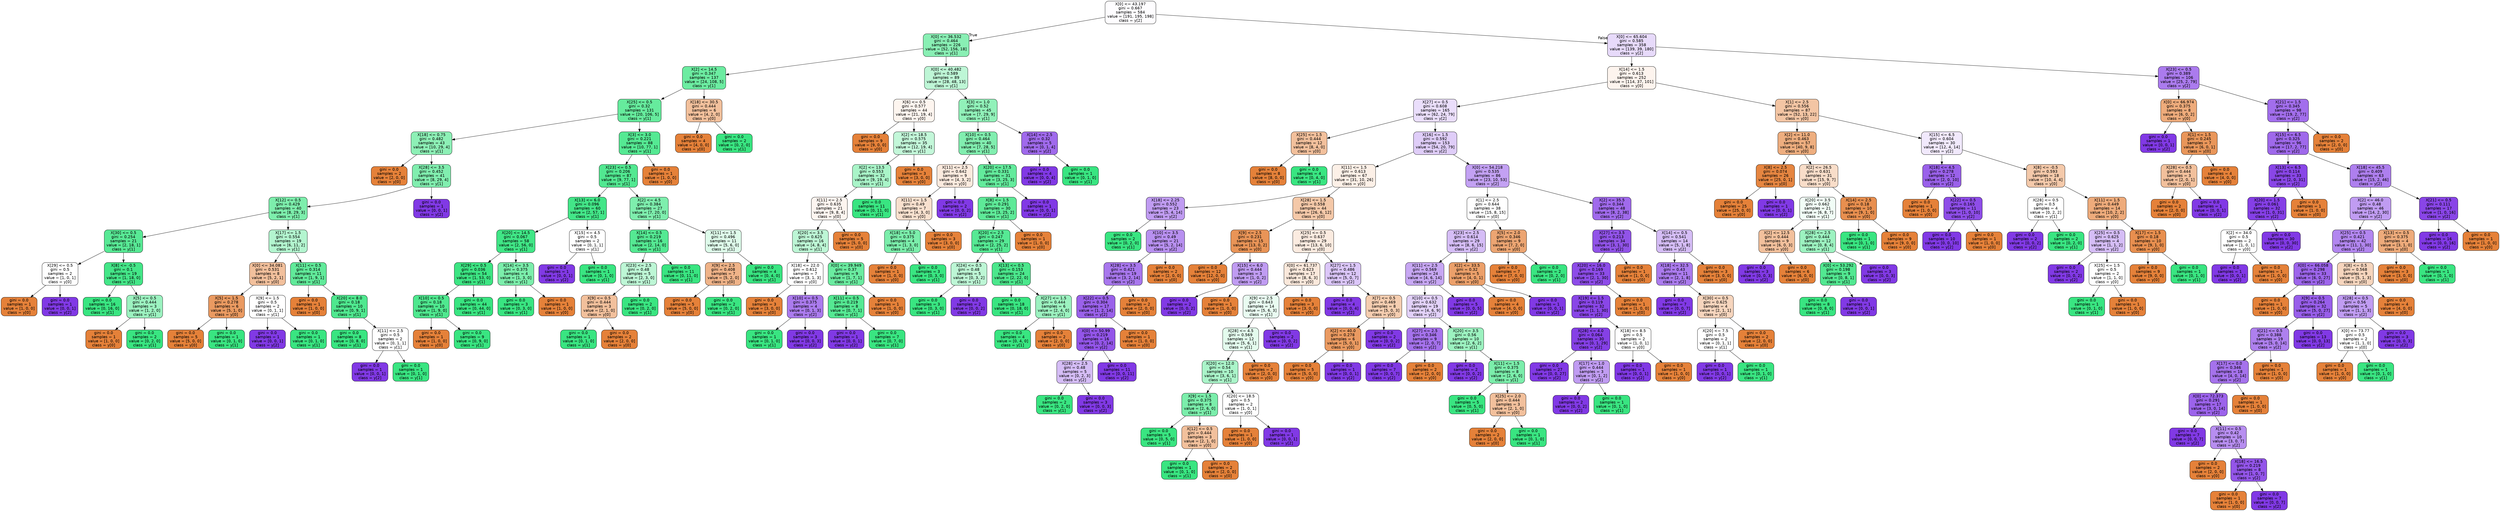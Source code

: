 digraph Tree {
node [shape=box, style="filled, rounded", color="black", fontname=helvetica] ;
edge [fontname=helvetica] ;
0 [label="X[0] <= 43.197\ngini = 0.667\nsamples = 584\nvalue = [191, 195, 198]\nclass = y[2]", fillcolor="#fefdff"] ;
1 [label="X[0] <= 36.532\ngini = 0.464\nsamples = 226\nvalue = [52, 156, 18]\nclass = y[1]", fillcolor="#89efb4"] ;
0 -> 1 [labeldistance=2.5, labelangle=45, headlabel="True"] ;
2 [label="X[2] <= 14.5\ngini = 0.347\nsamples = 137\nvalue = [24, 108, 5]\nclass = y[1]", fillcolor="#6ceca1"] ;
1 -> 2 ;
3 [label="X[25] <= 0.5\ngini = 0.32\nsamples = 131\nvalue = [20, 106, 5]\nclass = y[1]", fillcolor="#66eb9d"] ;
2 -> 3 ;
4 [label="X[18] <= 0.75\ngini = 0.482\nsamples = 43\nvalue = [10, 29, 4]\nclass = y[1]", fillcolor="#8df0b6"] ;
3 -> 4 ;
5 [label="gini = 0.0\nsamples = 2\nvalue = [2, 0, 0]\nclass = y[0]", fillcolor="#e58139"] ;
4 -> 5 ;
6 [label="X[28] <= 3.5\ngini = 0.452\nsamples = 41\nvalue = [8, 29, 4]\nclass = y[1]", fillcolor="#81eeaf"] ;
4 -> 6 ;
7 [label="X[12] <= 0.5\ngini = 0.429\nsamples = 40\nvalue = [8, 29, 3]\nclass = y[1]", fillcolor="#7deeac"] ;
6 -> 7 ;
8 [label="X[30] <= 0.5\ngini = 0.254\nsamples = 21\nvalue = [2, 18, 1]\nclass = y[1]", fillcolor="#58e995"] ;
7 -> 8 ;
9 [label="X[29] <= 0.5\ngini = 0.5\nsamples = 2\nvalue = [1, 0, 1]\nclass = y[0]", fillcolor="#ffffff"] ;
8 -> 9 ;
10 [label="gini = 0.0\nsamples = 1\nvalue = [1, 0, 0]\nclass = y[0]", fillcolor="#e58139"] ;
9 -> 10 ;
11 [label="gini = 0.0\nsamples = 1\nvalue = [0, 0, 1]\nclass = y[2]", fillcolor="#8139e5"] ;
9 -> 11 ;
12 [label="X[8] <= -0.5\ngini = 0.1\nsamples = 19\nvalue = [1, 18, 0]\nclass = y[1]", fillcolor="#44e688"] ;
8 -> 12 ;
13 [label="gini = 0.0\nsamples = 16\nvalue = [0, 16, 0]\nclass = y[1]", fillcolor="#39e581"] ;
12 -> 13 ;
14 [label="X[5] <= 0.5\ngini = 0.444\nsamples = 3\nvalue = [1, 2, 0]\nclass = y[1]", fillcolor="#9cf2c0"] ;
12 -> 14 ;
15 [label="gini = 0.0\nsamples = 1\nvalue = [1, 0, 0]\nclass = y[0]", fillcolor="#e58139"] ;
14 -> 15 ;
16 [label="gini = 0.0\nsamples = 2\nvalue = [0, 2, 0]\nclass = y[1]", fillcolor="#39e581"] ;
14 -> 16 ;
17 [label="X[17] <= 1.5\ngini = 0.554\nsamples = 19\nvalue = [6, 11, 2]\nclass = y[1]", fillcolor="#b3f5cf"] ;
7 -> 17 ;
18 [label="X[0] <= 34.081\ngini = 0.531\nsamples = 8\nvalue = [5, 2, 1]\nclass = y[0]", fillcolor="#f2c09c"] ;
17 -> 18 ;
19 [label="X[5] <= 1.5\ngini = 0.278\nsamples = 6\nvalue = [5, 1, 0]\nclass = y[0]", fillcolor="#ea9a61"] ;
18 -> 19 ;
20 [label="gini = 0.0\nsamples = 5\nvalue = [5, 0, 0]\nclass = y[0]", fillcolor="#e58139"] ;
19 -> 20 ;
21 [label="gini = 0.0\nsamples = 1\nvalue = [0, 1, 0]\nclass = y[1]", fillcolor="#39e581"] ;
19 -> 21 ;
22 [label="X[9] <= 1.5\ngini = 0.5\nsamples = 2\nvalue = [0, 1, 1]\nclass = y[1]", fillcolor="#ffffff"] ;
18 -> 22 ;
23 [label="gini = 0.0\nsamples = 1\nvalue = [0, 0, 1]\nclass = y[2]", fillcolor="#8139e5"] ;
22 -> 23 ;
24 [label="gini = 0.0\nsamples = 1\nvalue = [0, 1, 0]\nclass = y[1]", fillcolor="#39e581"] ;
22 -> 24 ;
25 [label="X[11] <= 0.5\ngini = 0.314\nsamples = 11\nvalue = [1, 9, 1]\nclass = y[1]", fillcolor="#61ea9a"] ;
17 -> 25 ;
26 [label="gini = 0.0\nsamples = 1\nvalue = [1, 0, 0]\nclass = y[0]", fillcolor="#e58139"] ;
25 -> 26 ;
27 [label="X[20] <= 8.0\ngini = 0.18\nsamples = 10\nvalue = [0, 9, 1]\nclass = y[1]", fillcolor="#4fe88f"] ;
25 -> 27 ;
28 [label="gini = 0.0\nsamples = 8\nvalue = [0, 8, 0]\nclass = y[1]", fillcolor="#39e581"] ;
27 -> 28 ;
29 [label="X[11] <= 2.5\ngini = 0.5\nsamples = 2\nvalue = [0, 1, 1]\nclass = y[1]", fillcolor="#ffffff"] ;
27 -> 29 ;
30 [label="gini = 0.0\nsamples = 1\nvalue = [0, 0, 1]\nclass = y[2]", fillcolor="#8139e5"] ;
29 -> 30 ;
31 [label="gini = 0.0\nsamples = 1\nvalue = [0, 1, 0]\nclass = y[1]", fillcolor="#39e581"] ;
29 -> 31 ;
32 [label="gini = 0.0\nsamples = 1\nvalue = [0, 0, 1]\nclass = y[2]", fillcolor="#8139e5"] ;
6 -> 32 ;
33 [label="X[3] <= 3.0\ngini = 0.221\nsamples = 88\nvalue = [10, 77, 1]\nclass = y[1]", fillcolor="#55e993"] ;
3 -> 33 ;
34 [label="X[23] <= 0.5\ngini = 0.206\nsamples = 87\nvalue = [9, 77, 1]\nclass = y[1]", fillcolor="#52e891"] ;
33 -> 34 ;
35 [label="X[13] <= 6.0\ngini = 0.096\nsamples = 60\nvalue = [2, 57, 1]\nclass = y[1]", fillcolor="#43e688"] ;
34 -> 35 ;
36 [label="X[20] <= 14.5\ngini = 0.067\nsamples = 58\nvalue = [2, 56, 0]\nclass = y[1]", fillcolor="#40e686"] ;
35 -> 36 ;
37 [label="X[29] <= 0.5\ngini = 0.036\nsamples = 54\nvalue = [1, 53, 0]\nclass = y[1]", fillcolor="#3de583"] ;
36 -> 37 ;
38 [label="X[10] <= 0.5\ngini = 0.18\nsamples = 10\nvalue = [1, 9, 0]\nclass = y[1]", fillcolor="#4fe88f"] ;
37 -> 38 ;
39 [label="gini = 0.0\nsamples = 1\nvalue = [1, 0, 0]\nclass = y[0]", fillcolor="#e58139"] ;
38 -> 39 ;
40 [label="gini = 0.0\nsamples = 9\nvalue = [0, 9, 0]\nclass = y[1]", fillcolor="#39e581"] ;
38 -> 40 ;
41 [label="gini = 0.0\nsamples = 44\nvalue = [0, 44, 0]\nclass = y[1]", fillcolor="#39e581"] ;
37 -> 41 ;
42 [label="X[14] <= 3.5\ngini = 0.375\nsamples = 4\nvalue = [1, 3, 0]\nclass = y[1]", fillcolor="#7beeab"] ;
36 -> 42 ;
43 [label="gini = 0.0\nsamples = 3\nvalue = [0, 3, 0]\nclass = y[1]", fillcolor="#39e581"] ;
42 -> 43 ;
44 [label="gini = 0.0\nsamples = 1\nvalue = [1, 0, 0]\nclass = y[0]", fillcolor="#e58139"] ;
42 -> 44 ;
45 [label="X[15] <= 4.5\ngini = 0.5\nsamples = 2\nvalue = [0, 1, 1]\nclass = y[1]", fillcolor="#ffffff"] ;
35 -> 45 ;
46 [label="gini = 0.0\nsamples = 1\nvalue = [0, 0, 1]\nclass = y[2]", fillcolor="#8139e5"] ;
45 -> 46 ;
47 [label="gini = 0.0\nsamples = 1\nvalue = [0, 1, 0]\nclass = y[1]", fillcolor="#39e581"] ;
45 -> 47 ;
48 [label="X[2] <= 4.5\ngini = 0.384\nsamples = 27\nvalue = [7, 20, 0]\nclass = y[1]", fillcolor="#7eeead"] ;
34 -> 48 ;
49 [label="X[14] <= 0.5\ngini = 0.219\nsamples = 16\nvalue = [2, 14, 0]\nclass = y[1]", fillcolor="#55e993"] ;
48 -> 49 ;
50 [label="X[23] <= 2.5\ngini = 0.48\nsamples = 5\nvalue = [2, 3, 0]\nclass = y[1]", fillcolor="#bdf6d5"] ;
49 -> 50 ;
51 [label="X[9] <= 0.5\ngini = 0.444\nsamples = 3\nvalue = [2, 1, 0]\nclass = y[0]", fillcolor="#f2c09c"] ;
50 -> 51 ;
52 [label="gini = 0.0\nsamples = 1\nvalue = [0, 1, 0]\nclass = y[1]", fillcolor="#39e581"] ;
51 -> 52 ;
53 [label="gini = 0.0\nsamples = 2\nvalue = [2, 0, 0]\nclass = y[0]", fillcolor="#e58139"] ;
51 -> 53 ;
54 [label="gini = 0.0\nsamples = 2\nvalue = [0, 2, 0]\nclass = y[1]", fillcolor="#39e581"] ;
50 -> 54 ;
55 [label="gini = 0.0\nsamples = 11\nvalue = [0, 11, 0]\nclass = y[1]", fillcolor="#39e581"] ;
49 -> 55 ;
56 [label="X[11] <= 1.5\ngini = 0.496\nsamples = 11\nvalue = [5, 6, 0]\nclass = y[1]", fillcolor="#defbea"] ;
48 -> 56 ;
57 [label="X[9] <= 2.5\ngini = 0.408\nsamples = 7\nvalue = [5, 2, 0]\nclass = y[0]", fillcolor="#efb388"] ;
56 -> 57 ;
58 [label="gini = 0.0\nsamples = 5\nvalue = [5, 0, 0]\nclass = y[0]", fillcolor="#e58139"] ;
57 -> 58 ;
59 [label="gini = 0.0\nsamples = 2\nvalue = [0, 2, 0]\nclass = y[1]", fillcolor="#39e581"] ;
57 -> 59 ;
60 [label="gini = 0.0\nsamples = 4\nvalue = [0, 4, 0]\nclass = y[1]", fillcolor="#39e581"] ;
56 -> 60 ;
61 [label="gini = 0.0\nsamples = 1\nvalue = [1, 0, 0]\nclass = y[0]", fillcolor="#e58139"] ;
33 -> 61 ;
62 [label="X[18] <= 30.5\ngini = 0.444\nsamples = 6\nvalue = [4, 2, 0]\nclass = y[0]", fillcolor="#f2c09c"] ;
2 -> 62 ;
63 [label="gini = 0.0\nsamples = 4\nvalue = [4, 0, 0]\nclass = y[0]", fillcolor="#e58139"] ;
62 -> 63 ;
64 [label="gini = 0.0\nsamples = 2\nvalue = [0, 2, 0]\nclass = y[1]", fillcolor="#39e581"] ;
62 -> 64 ;
65 [label="X[0] <= 40.482\ngini = 0.589\nsamples = 89\nvalue = [28, 48, 13]\nclass = y[1]", fillcolor="#bef6d6"] ;
1 -> 65 ;
66 [label="X[6] <= 0.5\ngini = 0.577\nsamples = 44\nvalue = [21, 19, 4]\nclass = y[0]", fillcolor="#fdf5ef"] ;
65 -> 66 ;
67 [label="gini = 0.0\nsamples = 9\nvalue = [9, 0, 0]\nclass = y[0]", fillcolor="#e58139"] ;
66 -> 67 ;
68 [label="X[2] <= 18.5\ngini = 0.575\nsamples = 35\nvalue = [12, 19, 4]\nclass = y[1]", fillcolor="#c3f7d9"] ;
66 -> 68 ;
69 [label="X[2] <= 13.5\ngini = 0.553\nsamples = 32\nvalue = [9, 19, 4]\nclass = y[1]", fillcolor="#a9f4c8"] ;
68 -> 69 ;
70 [label="X[11] <= 2.5\ngini = 0.635\nsamples = 21\nvalue = [9, 8, 4]\nclass = y[0]", fillcolor="#fdf5f0"] ;
69 -> 70 ;
71 [label="X[20] <= 3.5\ngini = 0.625\nsamples = 16\nvalue = [4, 8, 4]\nclass = y[1]", fillcolor="#bdf6d5"] ;
70 -> 71 ;
72 [label="X[18] <= 22.0\ngini = 0.612\nsamples = 7\nvalue = [3, 1, 3]\nclass = y[0]", fillcolor="#ffffff"] ;
71 -> 72 ;
73 [label="gini = 0.0\nsamples = 3\nvalue = [3, 0, 0]\nclass = y[0]", fillcolor="#e58139"] ;
72 -> 73 ;
74 [label="X[10] <= 0.5\ngini = 0.375\nsamples = 4\nvalue = [0, 1, 3]\nclass = y[2]", fillcolor="#ab7bee"] ;
72 -> 74 ;
75 [label="gini = 0.0\nsamples = 1\nvalue = [0, 1, 0]\nclass = y[1]", fillcolor="#39e581"] ;
74 -> 75 ;
76 [label="gini = 0.0\nsamples = 3\nvalue = [0, 0, 3]\nclass = y[2]", fillcolor="#8139e5"] ;
74 -> 76 ;
77 [label="X[0] <= 39.949\ngini = 0.37\nsamples = 9\nvalue = [1, 7, 1]\nclass = y[1]", fillcolor="#6aeca0"] ;
71 -> 77 ;
78 [label="X[11] <= 0.5\ngini = 0.219\nsamples = 8\nvalue = [0, 7, 1]\nclass = y[1]", fillcolor="#55e993"] ;
77 -> 78 ;
79 [label="gini = 0.0\nsamples = 1\nvalue = [0, 0, 1]\nclass = y[2]", fillcolor="#8139e5"] ;
78 -> 79 ;
80 [label="gini = 0.0\nsamples = 7\nvalue = [0, 7, 0]\nclass = y[1]", fillcolor="#39e581"] ;
78 -> 80 ;
81 [label="gini = 0.0\nsamples = 1\nvalue = [1, 0, 0]\nclass = y[0]", fillcolor="#e58139"] ;
77 -> 81 ;
82 [label="gini = 0.0\nsamples = 5\nvalue = [5, 0, 0]\nclass = y[0]", fillcolor="#e58139"] ;
70 -> 82 ;
83 [label="gini = 0.0\nsamples = 11\nvalue = [0, 11, 0]\nclass = y[1]", fillcolor="#39e581"] ;
69 -> 83 ;
84 [label="gini = 0.0\nsamples = 3\nvalue = [3, 0, 0]\nclass = y[0]", fillcolor="#e58139"] ;
68 -> 84 ;
85 [label="X[3] <= 1.0\ngini = 0.52\nsamples = 45\nvalue = [7, 29, 9]\nclass = y[1]", fillcolor="#91f1b9"] ;
65 -> 85 ;
86 [label="X[10] <= 0.5\ngini = 0.464\nsamples = 40\nvalue = [7, 28, 5]\nclass = y[1]", fillcolor="#81eeaf"] ;
85 -> 86 ;
87 [label="X[11] <= 2.5\ngini = 0.642\nsamples = 9\nvalue = [4, 3, 2]\nclass = y[0]", fillcolor="#fbeade"] ;
86 -> 87 ;
88 [label="X[11] <= 1.5\ngini = 0.49\nsamples = 7\nvalue = [4, 3, 0]\nclass = y[0]", fillcolor="#f8e0ce"] ;
87 -> 88 ;
89 [label="X[18] <= 5.0\ngini = 0.375\nsamples = 4\nvalue = [1, 3, 0]\nclass = y[1]", fillcolor="#7beeab"] ;
88 -> 89 ;
90 [label="gini = 0.0\nsamples = 1\nvalue = [1, 0, 0]\nclass = y[0]", fillcolor="#e58139"] ;
89 -> 90 ;
91 [label="gini = 0.0\nsamples = 3\nvalue = [0, 3, 0]\nclass = y[1]", fillcolor="#39e581"] ;
89 -> 91 ;
92 [label="gini = 0.0\nsamples = 3\nvalue = [3, 0, 0]\nclass = y[0]", fillcolor="#e58139"] ;
88 -> 92 ;
93 [label="gini = 0.0\nsamples = 2\nvalue = [0, 0, 2]\nclass = y[2]", fillcolor="#8139e5"] ;
87 -> 93 ;
94 [label="X[20] <= 17.5\ngini = 0.331\nsamples = 31\nvalue = [3, 25, 3]\nclass = y[1]", fillcolor="#63eb9c"] ;
86 -> 94 ;
95 [label="X[8] <= 1.5\ngini = 0.291\nsamples = 30\nvalue = [3, 25, 2]\nclass = y[1]", fillcolor="#5eea98"] ;
94 -> 95 ;
96 [label="X[20] <= 2.5\ngini = 0.247\nsamples = 29\nvalue = [2, 25, 2]\nclass = y[1]", fillcolor="#56e994"] ;
95 -> 96 ;
97 [label="X[24] <= 0.5\ngini = 0.48\nsamples = 5\nvalue = [0, 3, 2]\nclass = y[1]", fillcolor="#bdf6d5"] ;
96 -> 97 ;
98 [label="gini = 0.0\nsamples = 3\nvalue = [0, 3, 0]\nclass = y[1]", fillcolor="#39e581"] ;
97 -> 98 ;
99 [label="gini = 0.0\nsamples = 2\nvalue = [0, 0, 2]\nclass = y[2]", fillcolor="#8139e5"] ;
97 -> 99 ;
100 [label="X[13] <= 0.5\ngini = 0.153\nsamples = 24\nvalue = [2, 22, 0]\nclass = y[1]", fillcolor="#4be78c"] ;
96 -> 100 ;
101 [label="gini = 0.0\nsamples = 18\nvalue = [0, 18, 0]\nclass = y[1]", fillcolor="#39e581"] ;
100 -> 101 ;
102 [label="X[27] <= 1.5\ngini = 0.444\nsamples = 6\nvalue = [2, 4, 0]\nclass = y[1]", fillcolor="#9cf2c0"] ;
100 -> 102 ;
103 [label="gini = 0.0\nsamples = 4\nvalue = [0, 4, 0]\nclass = y[1]", fillcolor="#39e581"] ;
102 -> 103 ;
104 [label="gini = 0.0\nsamples = 2\nvalue = [2, 0, 0]\nclass = y[0]", fillcolor="#e58139"] ;
102 -> 104 ;
105 [label="gini = 0.0\nsamples = 1\nvalue = [1, 0, 0]\nclass = y[0]", fillcolor="#e58139"] ;
95 -> 105 ;
106 [label="gini = 0.0\nsamples = 1\nvalue = [0, 0, 1]\nclass = y[2]", fillcolor="#8139e5"] ;
94 -> 106 ;
107 [label="X[14] <= 2.5\ngini = 0.32\nsamples = 5\nvalue = [0, 1, 4]\nclass = y[2]", fillcolor="#a06aec"] ;
85 -> 107 ;
108 [label="gini = 0.0\nsamples = 4\nvalue = [0, 0, 4]\nclass = y[2]", fillcolor="#8139e5"] ;
107 -> 108 ;
109 [label="gini = 0.0\nsamples = 1\nvalue = [0, 1, 0]\nclass = y[1]", fillcolor="#39e581"] ;
107 -> 109 ;
110 [label="X[0] <= 65.604\ngini = 0.585\nsamples = 358\nvalue = [139, 39, 180]\nclass = y[2]", fillcolor="#e7dafa"] ;
0 -> 110 [labeldistance=2.5, labelangle=-45, headlabel="False"] ;
111 [label="X[14] <= 1.5\ngini = 0.613\nsamples = 252\nvalue = [114, 37, 101]\nclass = y[0]", fillcolor="#fdf4ee"] ;
110 -> 111 ;
112 [label="X[27] <= 0.5\ngini = 0.608\nsamples = 165\nvalue = [62, 24, 79]\nclass = y[2]", fillcolor="#eadefb"] ;
111 -> 112 ;
113 [label="X[25] <= 1.5\ngini = 0.444\nsamples = 12\nvalue = [8, 4, 0]\nclass = y[0]", fillcolor="#f2c09c"] ;
112 -> 113 ;
114 [label="gini = 0.0\nsamples = 8\nvalue = [8, 0, 0]\nclass = y[0]", fillcolor="#e58139"] ;
113 -> 114 ;
115 [label="gini = 0.0\nsamples = 4\nvalue = [0, 4, 0]\nclass = y[1]", fillcolor="#39e581"] ;
113 -> 115 ;
116 [label="X[16] <= 1.5\ngini = 0.592\nsamples = 153\nvalue = [54, 20, 79]\nclass = y[2]", fillcolor="#dfcdf8"] ;
112 -> 116 ;
117 [label="X[11] <= 1.5\ngini = 0.613\nsamples = 67\nvalue = [31, 10, 26]\nclass = y[0]", fillcolor="#fcf0e7"] ;
116 -> 117 ;
118 [label="X[18] <= 2.25\ngini = 0.552\nsamples = 23\nvalue = [5, 4, 14]\nclass = y[2]", fillcolor="#c09cf2"] ;
117 -> 118 ;
119 [label="gini = 0.0\nsamples = 2\nvalue = [0, 2, 0]\nclass = y[1]", fillcolor="#39e581"] ;
118 -> 119 ;
120 [label="X[10] <= 3.5\ngini = 0.49\nsamples = 21\nvalue = [5, 2, 14]\nclass = y[2]", fillcolor="#b890f0"] ;
118 -> 120 ;
121 [label="X[28] <= 3.5\ngini = 0.421\nsamples = 19\nvalue = [3, 2, 14]\nclass = y[2]", fillcolor="#a877ed"] ;
120 -> 121 ;
122 [label="X[22] <= 0.5\ngini = 0.304\nsamples = 17\nvalue = [1, 2, 14]\nclass = y[2]", fillcolor="#9a61ea"] ;
121 -> 122 ;
123 [label="X[0] <= 50.99\ngini = 0.219\nsamples = 16\nvalue = [0, 2, 14]\nclass = y[2]", fillcolor="#9355e9"] ;
122 -> 123 ;
124 [label="X[28] <= 2.5\ngini = 0.48\nsamples = 5\nvalue = [0, 2, 3]\nclass = y[2]", fillcolor="#d5bdf6"] ;
123 -> 124 ;
125 [label="gini = 0.0\nsamples = 2\nvalue = [0, 2, 0]\nclass = y[1]", fillcolor="#39e581"] ;
124 -> 125 ;
126 [label="gini = 0.0\nsamples = 3\nvalue = [0, 0, 3]\nclass = y[2]", fillcolor="#8139e5"] ;
124 -> 126 ;
127 [label="gini = 0.0\nsamples = 11\nvalue = [0, 0, 11]\nclass = y[2]", fillcolor="#8139e5"] ;
123 -> 127 ;
128 [label="gini = 0.0\nsamples = 1\nvalue = [1, 0, 0]\nclass = y[0]", fillcolor="#e58139"] ;
122 -> 128 ;
129 [label="gini = 0.0\nsamples = 2\nvalue = [2, 0, 0]\nclass = y[0]", fillcolor="#e58139"] ;
121 -> 129 ;
130 [label="gini = 0.0\nsamples = 2\nvalue = [2, 0, 0]\nclass = y[0]", fillcolor="#e58139"] ;
120 -> 130 ;
131 [label="X[28] <= 1.5\ngini = 0.558\nsamples = 44\nvalue = [26, 6, 12]\nclass = y[0]", fillcolor="#f4c8a8"] ;
117 -> 131 ;
132 [label="X[9] <= 2.5\ngini = 0.231\nsamples = 15\nvalue = [13, 0, 2]\nclass = y[0]", fillcolor="#e99457"] ;
131 -> 132 ;
133 [label="gini = 0.0\nsamples = 12\nvalue = [12, 0, 0]\nclass = y[0]", fillcolor="#e58139"] ;
132 -> 133 ;
134 [label="X[15] <= 6.0\ngini = 0.444\nsamples = 3\nvalue = [1, 0, 2]\nclass = y[2]", fillcolor="#c09cf2"] ;
132 -> 134 ;
135 [label="gini = 0.0\nsamples = 2\nvalue = [0, 0, 2]\nclass = y[2]", fillcolor="#8139e5"] ;
134 -> 135 ;
136 [label="gini = 0.0\nsamples = 1\nvalue = [1, 0, 0]\nclass = y[0]", fillcolor="#e58139"] ;
134 -> 136 ;
137 [label="X[25] <= 0.5\ngini = 0.637\nsamples = 29\nvalue = [13, 6, 10]\nclass = y[0]", fillcolor="#fbebe0"] ;
131 -> 137 ;
138 [label="X[0] <= 61.737\ngini = 0.623\nsamples = 17\nvalue = [8, 6, 3]\nclass = y[0]", fillcolor="#fae8db"] ;
137 -> 138 ;
139 [label="X[9] <= 2.5\ngini = 0.643\nsamples = 14\nvalue = [5, 6, 3]\nclass = y[1]", fillcolor="#e9fcf1"] ;
138 -> 139 ;
140 [label="X[28] <= 4.5\ngini = 0.569\nsamples = 12\nvalue = [5, 6, 1]\nclass = y[1]", fillcolor="#e3fbed"] ;
139 -> 140 ;
141 [label="X[20] <= 12.0\ngini = 0.54\nsamples = 10\nvalue = [3, 6, 1]\nclass = y[1]", fillcolor="#aaf4c9"] ;
140 -> 141 ;
142 [label="X[9] <= 1.5\ngini = 0.375\nsamples = 8\nvalue = [2, 6, 0]\nclass = y[1]", fillcolor="#7beeab"] ;
141 -> 142 ;
143 [label="gini = 0.0\nsamples = 5\nvalue = [0, 5, 0]\nclass = y[1]", fillcolor="#39e581"] ;
142 -> 143 ;
144 [label="X[12] <= 0.5\ngini = 0.444\nsamples = 3\nvalue = [2, 1, 0]\nclass = y[0]", fillcolor="#f2c09c"] ;
142 -> 144 ;
145 [label="gini = 0.0\nsamples = 1\nvalue = [0, 1, 0]\nclass = y[1]", fillcolor="#39e581"] ;
144 -> 145 ;
146 [label="gini = 0.0\nsamples = 2\nvalue = [2, 0, 0]\nclass = y[0]", fillcolor="#e58139"] ;
144 -> 146 ;
147 [label="X[20] <= 18.5\ngini = 0.5\nsamples = 2\nvalue = [1, 0, 1]\nclass = y[0]", fillcolor="#ffffff"] ;
141 -> 147 ;
148 [label="gini = 0.0\nsamples = 1\nvalue = [1, 0, 0]\nclass = y[0]", fillcolor="#e58139"] ;
147 -> 148 ;
149 [label="gini = 0.0\nsamples = 1\nvalue = [0, 0, 1]\nclass = y[2]", fillcolor="#8139e5"] ;
147 -> 149 ;
150 [label="gini = 0.0\nsamples = 2\nvalue = [2, 0, 0]\nclass = y[0]", fillcolor="#e58139"] ;
140 -> 150 ;
151 [label="gini = 0.0\nsamples = 2\nvalue = [0, 0, 2]\nclass = y[2]", fillcolor="#8139e5"] ;
139 -> 151 ;
152 [label="gini = 0.0\nsamples = 3\nvalue = [3, 0, 0]\nclass = y[0]", fillcolor="#e58139"] ;
138 -> 152 ;
153 [label="X[27] <= 1.5\ngini = 0.486\nsamples = 12\nvalue = [5, 0, 7]\nclass = y[2]", fillcolor="#dbc6f8"] ;
137 -> 153 ;
154 [label="gini = 0.0\nsamples = 4\nvalue = [0, 0, 4]\nclass = y[2]", fillcolor="#8139e5"] ;
153 -> 154 ;
155 [label="X[7] <= 0.5\ngini = 0.469\nsamples = 8\nvalue = [5, 0, 3]\nclass = y[0]", fillcolor="#f5cdb0"] ;
153 -> 155 ;
156 [label="X[2] <= 40.0\ngini = 0.278\nsamples = 6\nvalue = [5, 0, 1]\nclass = y[0]", fillcolor="#ea9a61"] ;
155 -> 156 ;
157 [label="gini = 0.0\nsamples = 5\nvalue = [5, 0, 0]\nclass = y[0]", fillcolor="#e58139"] ;
156 -> 157 ;
158 [label="gini = 0.0\nsamples = 1\nvalue = [0, 0, 1]\nclass = y[2]", fillcolor="#8139e5"] ;
156 -> 158 ;
159 [label="gini = 0.0\nsamples = 2\nvalue = [0, 0, 2]\nclass = y[2]", fillcolor="#8139e5"] ;
155 -> 159 ;
160 [label="X[0] <= 54.218\ngini = 0.535\nsamples = 86\nvalue = [23, 10, 53]\nclass = y[2]", fillcolor="#c3a1f3"] ;
116 -> 160 ;
161 [label="X[1] <= 2.5\ngini = 0.644\nsamples = 38\nvalue = [15, 8, 15]\nclass = y[0]", fillcolor="#ffffff"] ;
160 -> 161 ;
162 [label="X[23] <= 2.5\ngini = 0.614\nsamples = 29\nvalue = [8, 6, 15]\nclass = y[2]", fillcolor="#d5bdf6"] ;
161 -> 162 ;
163 [label="X[11] <= 2.5\ngini = 0.569\nsamples = 24\nvalue = [4, 6, 14]\nclass = y[2]", fillcolor="#c7a7f3"] ;
162 -> 163 ;
164 [label="X[10] <= 0.5\ngini = 0.632\nsamples = 19\nvalue = [4, 6, 9]\nclass = y[2]", fillcolor="#e2d1f9"] ;
163 -> 164 ;
165 [label="X[27] <= 2.5\ngini = 0.346\nsamples = 9\nvalue = [2, 0, 7]\nclass = y[2]", fillcolor="#a572ec"] ;
164 -> 165 ;
166 [label="gini = 0.0\nsamples = 7\nvalue = [0, 0, 7]\nclass = y[2]", fillcolor="#8139e5"] ;
165 -> 166 ;
167 [label="gini = 0.0\nsamples = 2\nvalue = [2, 0, 0]\nclass = y[0]", fillcolor="#e58139"] ;
165 -> 167 ;
168 [label="X[20] <= 3.5\ngini = 0.56\nsamples = 10\nvalue = [2, 6, 2]\nclass = y[1]", fillcolor="#9cf2c0"] ;
164 -> 168 ;
169 [label="gini = 0.0\nsamples = 2\nvalue = [0, 0, 2]\nclass = y[2]", fillcolor="#8139e5"] ;
168 -> 169 ;
170 [label="X[11] <= 1.5\ngini = 0.375\nsamples = 8\nvalue = [2, 6, 0]\nclass = y[1]", fillcolor="#7beeab"] ;
168 -> 170 ;
171 [label="gini = 0.0\nsamples = 5\nvalue = [0, 5, 0]\nclass = y[1]", fillcolor="#39e581"] ;
170 -> 171 ;
172 [label="X[25] <= 2.0\ngini = 0.444\nsamples = 3\nvalue = [2, 1, 0]\nclass = y[0]", fillcolor="#f2c09c"] ;
170 -> 172 ;
173 [label="gini = 0.0\nsamples = 2\nvalue = [2, 0, 0]\nclass = y[0]", fillcolor="#e58139"] ;
172 -> 173 ;
174 [label="gini = 0.0\nsamples = 1\nvalue = [0, 1, 0]\nclass = y[1]", fillcolor="#39e581"] ;
172 -> 174 ;
175 [label="gini = 0.0\nsamples = 5\nvalue = [0, 0, 5]\nclass = y[2]", fillcolor="#8139e5"] ;
163 -> 175 ;
176 [label="X[2] <= 33.5\ngini = 0.32\nsamples = 5\nvalue = [4, 0, 1]\nclass = y[0]", fillcolor="#eca06a"] ;
162 -> 176 ;
177 [label="gini = 0.0\nsamples = 4\nvalue = [4, 0, 0]\nclass = y[0]", fillcolor="#e58139"] ;
176 -> 177 ;
178 [label="gini = 0.0\nsamples = 1\nvalue = [0, 0, 1]\nclass = y[2]", fillcolor="#8139e5"] ;
176 -> 178 ;
179 [label="X[5] <= 2.0\ngini = 0.346\nsamples = 9\nvalue = [7, 2, 0]\nclass = y[0]", fillcolor="#eca572"] ;
161 -> 179 ;
180 [label="gini = 0.0\nsamples = 7\nvalue = [7, 0, 0]\nclass = y[0]", fillcolor="#e58139"] ;
179 -> 180 ;
181 [label="gini = 0.0\nsamples = 2\nvalue = [0, 2, 0]\nclass = y[1]", fillcolor="#39e581"] ;
179 -> 181 ;
182 [label="X[2] <= 35.5\ngini = 0.344\nsamples = 48\nvalue = [8, 2, 38]\nclass = y[2]", fillcolor="#a06aec"] ;
160 -> 182 ;
183 [label="X[27] <= 3.5\ngini = 0.213\nsamples = 34\nvalue = [3, 1, 30]\nclass = y[2]", fillcolor="#9153e8"] ;
182 -> 183 ;
184 [label="X[20] <= 16.0\ngini = 0.169\nsamples = 33\nvalue = [2, 1, 30]\nclass = y[2]", fillcolor="#8d4ce8"] ;
183 -> 184 ;
185 [label="X[19] <= 1.5\ngini = 0.119\nsamples = 32\nvalue = [1, 1, 30]\nclass = y[2]", fillcolor="#8946e7"] ;
184 -> 185 ;
186 [label="X[28] <= 4.0\ngini = 0.064\nsamples = 30\nvalue = [0, 1, 29]\nclass = y[2]", fillcolor="#8540e6"] ;
185 -> 186 ;
187 [label="gini = 0.0\nsamples = 27\nvalue = [0, 0, 27]\nclass = y[2]", fillcolor="#8139e5"] ;
186 -> 187 ;
188 [label="X[17] <= 1.0\ngini = 0.444\nsamples = 3\nvalue = [0, 1, 2]\nclass = y[2]", fillcolor="#c09cf2"] ;
186 -> 188 ;
189 [label="gini = 0.0\nsamples = 2\nvalue = [0, 0, 2]\nclass = y[2]", fillcolor="#8139e5"] ;
188 -> 189 ;
190 [label="gini = 0.0\nsamples = 1\nvalue = [0, 1, 0]\nclass = y[1]", fillcolor="#39e581"] ;
188 -> 190 ;
191 [label="X[18] <= 8.5\ngini = 0.5\nsamples = 2\nvalue = [1, 0, 1]\nclass = y[0]", fillcolor="#ffffff"] ;
185 -> 191 ;
192 [label="gini = 0.0\nsamples = 1\nvalue = [0, 0, 1]\nclass = y[2]", fillcolor="#8139e5"] ;
191 -> 192 ;
193 [label="gini = 0.0\nsamples = 1\nvalue = [1, 0, 0]\nclass = y[0]", fillcolor="#e58139"] ;
191 -> 193 ;
194 [label="gini = 0.0\nsamples = 1\nvalue = [1, 0, 0]\nclass = y[0]", fillcolor="#e58139"] ;
184 -> 194 ;
195 [label="gini = 0.0\nsamples = 1\nvalue = [1, 0, 0]\nclass = y[0]", fillcolor="#e58139"] ;
183 -> 195 ;
196 [label="X[14] <= 0.5\ngini = 0.541\nsamples = 14\nvalue = [5, 1, 8]\nclass = y[2]", fillcolor="#d5bdf6"] ;
182 -> 196 ;
197 [label="X[18] <= 32.5\ngini = 0.43\nsamples = 11\nvalue = [2, 1, 8]\nclass = y[2]", fillcolor="#ab7bee"] ;
196 -> 197 ;
198 [label="gini = 0.0\nsamples = 7\nvalue = [0, 0, 7]\nclass = y[2]", fillcolor="#8139e5"] ;
197 -> 198 ;
199 [label="X[30] <= 0.5\ngini = 0.625\nsamples = 4\nvalue = [2, 1, 1]\nclass = y[0]", fillcolor="#f6d5bd"] ;
197 -> 199 ;
200 [label="X[20] <= 7.5\ngini = 0.5\nsamples = 2\nvalue = [0, 1, 1]\nclass = y[1]", fillcolor="#ffffff"] ;
199 -> 200 ;
201 [label="gini = 0.0\nsamples = 1\nvalue = [0, 0, 1]\nclass = y[2]", fillcolor="#8139e5"] ;
200 -> 201 ;
202 [label="gini = 0.0\nsamples = 1\nvalue = [0, 1, 0]\nclass = y[1]", fillcolor="#39e581"] ;
200 -> 202 ;
203 [label="gini = 0.0\nsamples = 2\nvalue = [2, 0, 0]\nclass = y[0]", fillcolor="#e58139"] ;
199 -> 203 ;
204 [label="gini = 0.0\nsamples = 3\nvalue = [3, 0, 0]\nclass = y[0]", fillcolor="#e58139"] ;
196 -> 204 ;
205 [label="X[1] <= 2.5\ngini = 0.556\nsamples = 87\nvalue = [52, 13, 22]\nclass = y[0]", fillcolor="#f3c5a4"] ;
111 -> 205 ;
206 [label="X[2] <= 11.0\ngini = 0.463\nsamples = 57\nvalue = [40, 9, 8]\nclass = y[0]", fillcolor="#eeae7f"] ;
205 -> 206 ;
207 [label="X[8] <= 2.5\ngini = 0.074\nsamples = 26\nvalue = [25, 0, 1]\nclass = y[0]", fillcolor="#e68641"] ;
206 -> 207 ;
208 [label="gini = 0.0\nsamples = 25\nvalue = [25, 0, 0]\nclass = y[0]", fillcolor="#e58139"] ;
207 -> 208 ;
209 [label="gini = 0.0\nsamples = 1\nvalue = [0, 0, 1]\nclass = y[2]", fillcolor="#8139e5"] ;
207 -> 209 ;
210 [label="X[2] <= 26.5\ngini = 0.631\nsamples = 31\nvalue = [15, 9, 7]\nclass = y[0]", fillcolor="#f8ddc9"] ;
206 -> 210 ;
211 [label="X[20] <= 3.5\ngini = 0.662\nsamples = 21\nvalue = [6, 8, 7]\nclass = y[1]", fillcolor="#f1fdf6"] ;
210 -> 211 ;
212 [label="X[2] <= 12.5\ngini = 0.444\nsamples = 9\nvalue = [6, 0, 3]\nclass = y[0]", fillcolor="#f2c09c"] ;
211 -> 212 ;
213 [label="gini = 0.0\nsamples = 3\nvalue = [0, 0, 3]\nclass = y[2]", fillcolor="#8139e5"] ;
212 -> 213 ;
214 [label="gini = 0.0\nsamples = 6\nvalue = [6, 0, 0]\nclass = y[0]", fillcolor="#e58139"] ;
212 -> 214 ;
215 [label="X[28] <= 2.5\ngini = 0.444\nsamples = 12\nvalue = [0, 8, 4]\nclass = y[1]", fillcolor="#9cf2c0"] ;
211 -> 215 ;
216 [label="X[0] <= 53.292\ngini = 0.198\nsamples = 9\nvalue = [0, 8, 1]\nclass = y[1]", fillcolor="#52e891"] ;
215 -> 216 ;
217 [label="gini = 0.0\nsamples = 8\nvalue = [0, 8, 0]\nclass = y[1]", fillcolor="#39e581"] ;
216 -> 217 ;
218 [label="gini = 0.0\nsamples = 1\nvalue = [0, 0, 1]\nclass = y[2]", fillcolor="#8139e5"] ;
216 -> 218 ;
219 [label="gini = 0.0\nsamples = 3\nvalue = [0, 0, 3]\nclass = y[2]", fillcolor="#8139e5"] ;
215 -> 219 ;
220 [label="X[14] <= 2.5\ngini = 0.18\nsamples = 10\nvalue = [9, 1, 0]\nclass = y[0]", fillcolor="#e88f4f"] ;
210 -> 220 ;
221 [label="gini = 0.0\nsamples = 1\nvalue = [0, 1, 0]\nclass = y[1]", fillcolor="#39e581"] ;
220 -> 221 ;
222 [label="gini = 0.0\nsamples = 9\nvalue = [9, 0, 0]\nclass = y[0]", fillcolor="#e58139"] ;
220 -> 222 ;
223 [label="X[15] <= 6.5\ngini = 0.604\nsamples = 30\nvalue = [12, 4, 14]\nclass = y[2]", fillcolor="#f1e9fc"] ;
205 -> 223 ;
224 [label="X[18] <= 4.5\ngini = 0.278\nsamples = 12\nvalue = [2, 0, 10]\nclass = y[2]", fillcolor="#9a61ea"] ;
223 -> 224 ;
225 [label="gini = 0.0\nsamples = 1\nvalue = [1, 0, 0]\nclass = y[0]", fillcolor="#e58139"] ;
224 -> 225 ;
226 [label="X[22] <= 0.5\ngini = 0.165\nsamples = 11\nvalue = [1, 0, 10]\nclass = y[2]", fillcolor="#8e4de8"] ;
224 -> 226 ;
227 [label="gini = 0.0\nsamples = 10\nvalue = [0, 0, 10]\nclass = y[2]", fillcolor="#8139e5"] ;
226 -> 227 ;
228 [label="gini = 0.0\nsamples = 1\nvalue = [1, 0, 0]\nclass = y[0]", fillcolor="#e58139"] ;
226 -> 228 ;
229 [label="X[8] <= -0.5\ngini = 0.593\nsamples = 18\nvalue = [10, 4, 4]\nclass = y[0]", fillcolor="#f4c9aa"] ;
223 -> 229 ;
230 [label="X[28] <= 0.5\ngini = 0.5\nsamples = 4\nvalue = [0, 2, 2]\nclass = y[1]", fillcolor="#ffffff"] ;
229 -> 230 ;
231 [label="gini = 0.0\nsamples = 2\nvalue = [0, 0, 2]\nclass = y[2]", fillcolor="#8139e5"] ;
230 -> 231 ;
232 [label="gini = 0.0\nsamples = 2\nvalue = [0, 2, 0]\nclass = y[1]", fillcolor="#39e581"] ;
230 -> 232 ;
233 [label="X[11] <= 1.5\ngini = 0.449\nsamples = 14\nvalue = [10, 2, 2]\nclass = y[0]", fillcolor="#eeab7b"] ;
229 -> 233 ;
234 [label="X[25] <= 0.5\ngini = 0.625\nsamples = 4\nvalue = [1, 1, 2]\nclass = y[2]", fillcolor="#d5bdf6"] ;
233 -> 234 ;
235 [label="gini = 0.0\nsamples = 2\nvalue = [0, 0, 2]\nclass = y[2]", fillcolor="#8139e5"] ;
234 -> 235 ;
236 [label="X[25] <= 1.5\ngini = 0.5\nsamples = 2\nvalue = [1, 1, 0]\nclass = y[0]", fillcolor="#ffffff"] ;
234 -> 236 ;
237 [label="gini = 0.0\nsamples = 1\nvalue = [0, 1, 0]\nclass = y[1]", fillcolor="#39e581"] ;
236 -> 237 ;
238 [label="gini = 0.0\nsamples = 1\nvalue = [1, 0, 0]\nclass = y[0]", fillcolor="#e58139"] ;
236 -> 238 ;
239 [label="X[17] <= 1.5\ngini = 0.18\nsamples = 10\nvalue = [9, 1, 0]\nclass = y[0]", fillcolor="#e88f4f"] ;
233 -> 239 ;
240 [label="gini = 0.0\nsamples = 9\nvalue = [9, 0, 0]\nclass = y[0]", fillcolor="#e58139"] ;
239 -> 240 ;
241 [label="gini = 0.0\nsamples = 1\nvalue = [0, 1, 0]\nclass = y[1]", fillcolor="#39e581"] ;
239 -> 241 ;
242 [label="X[23] <= 0.5\ngini = 0.389\nsamples = 106\nvalue = [25, 2, 79]\nclass = y[2]", fillcolor="#ab7bee"] ;
110 -> 242 ;
243 [label="X[0] <= 66.974\ngini = 0.375\nsamples = 8\nvalue = [6, 0, 2]\nclass = y[0]", fillcolor="#eeab7b"] ;
242 -> 243 ;
244 [label="gini = 0.0\nsamples = 1\nvalue = [0, 0, 1]\nclass = y[2]", fillcolor="#8139e5"] ;
243 -> 244 ;
245 [label="X[1] <= 1.5\ngini = 0.245\nsamples = 7\nvalue = [6, 0, 1]\nclass = y[0]", fillcolor="#e9965a"] ;
243 -> 245 ;
246 [label="X[28] <= 0.5\ngini = 0.444\nsamples = 3\nvalue = [2, 0, 1]\nclass = y[0]", fillcolor="#f2c09c"] ;
245 -> 246 ;
247 [label="gini = 0.0\nsamples = 2\nvalue = [2, 0, 0]\nclass = y[0]", fillcolor="#e58139"] ;
246 -> 247 ;
248 [label="gini = 0.0\nsamples = 1\nvalue = [0, 0, 1]\nclass = y[2]", fillcolor="#8139e5"] ;
246 -> 248 ;
249 [label="gini = 0.0\nsamples = 4\nvalue = [4, 0, 0]\nclass = y[0]", fillcolor="#e58139"] ;
245 -> 249 ;
250 [label="X[21] <= 1.5\ngini = 0.345\nsamples = 98\nvalue = [19, 2, 77]\nclass = y[2]", fillcolor="#a26eec"] ;
242 -> 250 ;
251 [label="X[15] <= 6.5\ngini = 0.325\nsamples = 96\nvalue = [17, 2, 77]\nclass = y[2]", fillcolor="#9f69eb"] ;
250 -> 251 ;
252 [label="X[13] <= 6.5\ngini = 0.114\nsamples = 33\nvalue = [2, 0, 31]\nclass = y[2]", fillcolor="#8946e7"] ;
251 -> 252 ;
253 [label="X[20] <= 1.5\ngini = 0.061\nsamples = 32\nvalue = [1, 0, 31]\nclass = y[2]", fillcolor="#853fe6"] ;
252 -> 253 ;
254 [label="X[2] <= 34.0\ngini = 0.5\nsamples = 2\nvalue = [1, 0, 1]\nclass = y[0]", fillcolor="#ffffff"] ;
253 -> 254 ;
255 [label="gini = 0.0\nsamples = 1\nvalue = [0, 0, 1]\nclass = y[2]", fillcolor="#8139e5"] ;
254 -> 255 ;
256 [label="gini = 0.0\nsamples = 1\nvalue = [1, 0, 0]\nclass = y[0]", fillcolor="#e58139"] ;
254 -> 256 ;
257 [label="gini = 0.0\nsamples = 30\nvalue = [0, 0, 30]\nclass = y[2]", fillcolor="#8139e5"] ;
253 -> 257 ;
258 [label="gini = 0.0\nsamples = 1\nvalue = [1, 0, 0]\nclass = y[0]", fillcolor="#e58139"] ;
252 -> 258 ;
259 [label="X[18] <= 45.5\ngini = 0.409\nsamples = 63\nvalue = [15, 2, 46]\nclass = y[2]", fillcolor="#ae7fee"] ;
251 -> 259 ;
260 [label="X[2] <= 46.0\ngini = 0.48\nsamples = 46\nvalue = [14, 2, 30]\nclass = y[2]", fillcolor="#c09cf2"] ;
259 -> 260 ;
261 [label="X[25] <= 0.5\ngini = 0.421\nsamples = 42\nvalue = [11, 1, 30]\nclass = y[2]", fillcolor="#b286ef"] ;
260 -> 261 ;
262 [label="X[0] <= 66.058\ngini = 0.298\nsamples = 33\nvalue = [6, 0, 27]\nclass = y[2]", fillcolor="#9d65eb"] ;
261 -> 262 ;
263 [label="gini = 0.0\nsamples = 1\nvalue = [1, 0, 0]\nclass = y[0]", fillcolor="#e58139"] ;
262 -> 263 ;
264 [label="X[9] <= 0.5\ngini = 0.264\nsamples = 32\nvalue = [5, 0, 27]\nclass = y[2]", fillcolor="#985eea"] ;
262 -> 264 ;
265 [label="X[21] <= 0.5\ngini = 0.388\nsamples = 19\nvalue = [5, 0, 14]\nclass = y[2]", fillcolor="#ae80ee"] ;
264 -> 265 ;
266 [label="X[17] <= 0.0\ngini = 0.346\nsamples = 18\nvalue = [4, 0, 14]\nclass = y[2]", fillcolor="#a572ec"] ;
265 -> 266 ;
267 [label="X[0] <= 72.373\ngini = 0.291\nsamples = 17\nvalue = [3, 0, 14]\nclass = y[2]", fillcolor="#9c63eb"] ;
266 -> 267 ;
268 [label="gini = 0.0\nsamples = 7\nvalue = [0, 0, 7]\nclass = y[2]", fillcolor="#8139e5"] ;
267 -> 268 ;
269 [label="X[11] <= 0.5\ngini = 0.42\nsamples = 10\nvalue = [3, 0, 7]\nclass = y[2]", fillcolor="#b78ef0"] ;
267 -> 269 ;
270 [label="gini = 0.0\nsamples = 2\nvalue = [2, 0, 0]\nclass = y[0]", fillcolor="#e58139"] ;
269 -> 270 ;
271 [label="X[18] <= 16.5\ngini = 0.219\nsamples = 8\nvalue = [1, 0, 7]\nclass = y[2]", fillcolor="#9355e9"] ;
269 -> 271 ;
272 [label="gini = 0.0\nsamples = 1\nvalue = [1, 0, 0]\nclass = y[0]", fillcolor="#e58139"] ;
271 -> 272 ;
273 [label="gini = 0.0\nsamples = 7\nvalue = [0, 0, 7]\nclass = y[2]", fillcolor="#8139e5"] ;
271 -> 273 ;
274 [label="gini = 0.0\nsamples = 1\nvalue = [1, 0, 0]\nclass = y[0]", fillcolor="#e58139"] ;
266 -> 274 ;
275 [label="gini = 0.0\nsamples = 1\nvalue = [1, 0, 0]\nclass = y[0]", fillcolor="#e58139"] ;
265 -> 275 ;
276 [label="gini = 0.0\nsamples = 13\nvalue = [0, 0, 13]\nclass = y[2]", fillcolor="#8139e5"] ;
264 -> 276 ;
277 [label="X[8] <= 0.5\ngini = 0.568\nsamples = 9\nvalue = [5, 1, 3]\nclass = y[0]", fillcolor="#f6d5bd"] ;
261 -> 277 ;
278 [label="X[28] <= 0.5\ngini = 0.56\nsamples = 5\nvalue = [1, 1, 3]\nclass = y[2]", fillcolor="#c09cf2"] ;
277 -> 278 ;
279 [label="X[0] <= 73.77\ngini = 0.5\nsamples = 2\nvalue = [1, 1, 0]\nclass = y[0]", fillcolor="#ffffff"] ;
278 -> 279 ;
280 [label="gini = 0.0\nsamples = 1\nvalue = [1, 0, 0]\nclass = y[0]", fillcolor="#e58139"] ;
279 -> 280 ;
281 [label="gini = 0.0\nsamples = 1\nvalue = [0, 1, 0]\nclass = y[1]", fillcolor="#39e581"] ;
279 -> 281 ;
282 [label="gini = 0.0\nsamples = 3\nvalue = [0, 0, 3]\nclass = y[2]", fillcolor="#8139e5"] ;
278 -> 282 ;
283 [label="gini = 0.0\nsamples = 4\nvalue = [4, 0, 0]\nclass = y[0]", fillcolor="#e58139"] ;
277 -> 283 ;
284 [label="X[13] <= 0.5\ngini = 0.375\nsamples = 4\nvalue = [3, 1, 0]\nclass = y[0]", fillcolor="#eeab7b"] ;
260 -> 284 ;
285 [label="gini = 0.0\nsamples = 3\nvalue = [3, 0, 0]\nclass = y[0]", fillcolor="#e58139"] ;
284 -> 285 ;
286 [label="gini = 0.0\nsamples = 1\nvalue = [0, 1, 0]\nclass = y[1]", fillcolor="#39e581"] ;
284 -> 286 ;
287 [label="X[21] <= 0.5\ngini = 0.111\nsamples = 17\nvalue = [1, 0, 16]\nclass = y[2]", fillcolor="#8945e7"] ;
259 -> 287 ;
288 [label="gini = 0.0\nsamples = 16\nvalue = [0, 0, 16]\nclass = y[2]", fillcolor="#8139e5"] ;
287 -> 288 ;
289 [label="gini = 0.0\nsamples = 1\nvalue = [1, 0, 0]\nclass = y[0]", fillcolor="#e58139"] ;
287 -> 289 ;
290 [label="gini = 0.0\nsamples = 2\nvalue = [2, 0, 0]\nclass = y[0]", fillcolor="#e58139"] ;
250 -> 290 ;
}